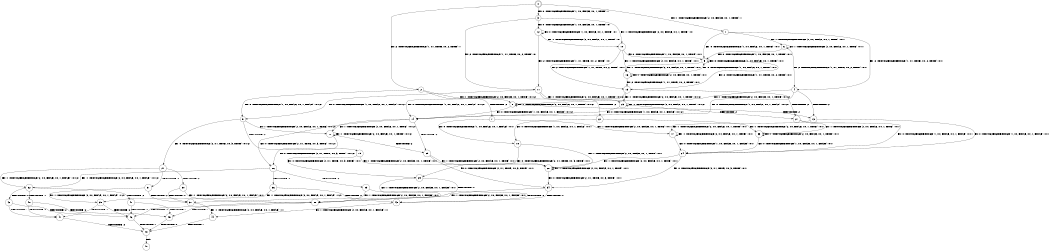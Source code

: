 digraph BCG {
size = "7, 10.5";
center = TRUE;
node [shape = circle];
0 [peripheries = 2];
0 -> 1 [label = "EX !1 !ATOMIC_EXCH_BRANCH (2, +0, FALSE, +0, 1, TRUE) !::"];
0 -> 2 [label = "EX !2 !ATOMIC_EXCH_BRANCH (1, +1, TRUE, +0, 2, TRUE) !::"];
0 -> 3 [label = "EX !0 !ATOMIC_EXCH_BRANCH (1, +0, FALSE, +0, 1, TRUE) !::"];
1 -> 4 [label = "EX !2 !ATOMIC_EXCH_BRANCH (1, +1, TRUE, +0, 2, TRUE) !:0:1:"];
1 -> 5 [label = "EX !0 !ATOMIC_EXCH_BRANCH (1, +0, FALSE, +0, 1, TRUE) !:0:1:"];
1 -> 6 [label = "EX !1 !ATOMIC_EXCH_BRANCH (2, +0, FALSE, +0, 1, TRUE) !:0:1:"];
2 -> 7 [label = "TERMINATE !2"];
2 -> 8 [label = "EX !1 !ATOMIC_EXCH_BRANCH (2, +0, FALSE, +0, 1, TRUE) !:0:1:2:"];
2 -> 9 [label = "EX !0 !ATOMIC_EXCH_BRANCH (1, +0, FALSE, +0, 1, FALSE) !:0:1:2:"];
3 -> 10 [label = "EX !1 !ATOMIC_EXCH_BRANCH (2, +0, FALSE, +0, 1, TRUE) !:0:"];
3 -> 11 [label = "EX !2 !ATOMIC_EXCH_BRANCH (1, +1, TRUE, +0, 2, TRUE) !:0:"];
3 -> 12 [label = "EX !0 !ATOMIC_EXCH_BRANCH (1, +0, FALSE, +0, 1, TRUE) !:0:"];
4 -> 13 [label = "TERMINATE !2"];
4 -> 14 [label = "EX !0 !ATOMIC_EXCH_BRANCH (1, +0, FALSE, +0, 1, FALSE) !:0:1:2:"];
4 -> 8 [label = "EX !1 !ATOMIC_EXCH_BRANCH (2, +0, FALSE, +0, 1, TRUE) !:0:1:2:"];
5 -> 15 [label = "EX !2 !ATOMIC_EXCH_BRANCH (1, +1, TRUE, +0, 2, TRUE) !:0:1:"];
5 -> 16 [label = "EX !1 !ATOMIC_EXCH_BRANCH (2, +0, FALSE, +0, 1, TRUE) !:0:1:"];
5 -> 5 [label = "EX !0 !ATOMIC_EXCH_BRANCH (1, +0, FALSE, +0, 1, TRUE) !:0:1:"];
6 -> 4 [label = "EX !2 !ATOMIC_EXCH_BRANCH (1, +1, TRUE, +0, 2, TRUE) !:0:1:"];
6 -> 5 [label = "EX !0 !ATOMIC_EXCH_BRANCH (1, +0, FALSE, +0, 1, TRUE) !:0:1:"];
6 -> 6 [label = "EX !1 !ATOMIC_EXCH_BRANCH (2, +0, FALSE, +0, 1, TRUE) !:0:1:"];
7 -> 17 [label = "EX !1 !ATOMIC_EXCH_BRANCH (2, +0, FALSE, +0, 1, TRUE) !:0:1:"];
7 -> 18 [label = "EX !0 !ATOMIC_EXCH_BRANCH (1, +0, FALSE, +0, 1, FALSE) !:0:1:"];
8 -> 13 [label = "TERMINATE !2"];
8 -> 14 [label = "EX !0 !ATOMIC_EXCH_BRANCH (1, +0, FALSE, +0, 1, FALSE) !:0:1:2:"];
8 -> 8 [label = "EX !1 !ATOMIC_EXCH_BRANCH (2, +0, FALSE, +0, 1, TRUE) !:0:1:2:"];
9 -> 19 [label = "TERMINATE !2"];
9 -> 20 [label = "EX !1 !ATOMIC_EXCH_BRANCH (2, +0, FALSE, +0, 1, TRUE) !:0:1:2:"];
9 -> 21 [label = "EX !0 !ATOMIC_EXCH_BRANCH (2, +1, TRUE, +0, 3, TRUE) !:0:1:2:"];
10 -> 15 [label = "EX !2 !ATOMIC_EXCH_BRANCH (1, +1, TRUE, +0, 2, TRUE) !:0:1:"];
10 -> 16 [label = "EX !1 !ATOMIC_EXCH_BRANCH (2, +0, FALSE, +0, 1, TRUE) !:0:1:"];
10 -> 5 [label = "EX !0 !ATOMIC_EXCH_BRANCH (1, +0, FALSE, +0, 1, TRUE) !:0:1:"];
11 -> 22 [label = "TERMINATE !2"];
11 -> 23 [label = "EX !1 !ATOMIC_EXCH_BRANCH (2, +0, FALSE, +0, 1, TRUE) !:0:1:2:"];
11 -> 9 [label = "EX !0 !ATOMIC_EXCH_BRANCH (1, +0, FALSE, +0, 1, FALSE) !:0:1:2:"];
12 -> 10 [label = "EX !1 !ATOMIC_EXCH_BRANCH (2, +0, FALSE, +0, 1, TRUE) !:0:"];
12 -> 11 [label = "EX !2 !ATOMIC_EXCH_BRANCH (1, +1, TRUE, +0, 2, TRUE) !:0:"];
12 -> 12 [label = "EX !0 !ATOMIC_EXCH_BRANCH (1, +0, FALSE, +0, 1, TRUE) !:0:"];
13 -> 24 [label = "EX !0 !ATOMIC_EXCH_BRANCH (1, +0, FALSE, +0, 1, FALSE) !:0:1:"];
13 -> 17 [label = "EX !1 !ATOMIC_EXCH_BRANCH (2, +0, FALSE, +0, 1, TRUE) !:0:1:"];
14 -> 25 [label = "TERMINATE !2"];
14 -> 20 [label = "EX !1 !ATOMIC_EXCH_BRANCH (2, +0, FALSE, +0, 1, TRUE) !:0:1:2:"];
14 -> 26 [label = "EX !0 !ATOMIC_EXCH_BRANCH (2, +1, TRUE, +0, 3, TRUE) !:0:1:2:"];
15 -> 27 [label = "TERMINATE !2"];
15 -> 23 [label = "EX !1 !ATOMIC_EXCH_BRANCH (2, +0, FALSE, +0, 1, TRUE) !:0:1:2:"];
15 -> 14 [label = "EX !0 !ATOMIC_EXCH_BRANCH (1, +0, FALSE, +0, 1, FALSE) !:0:1:2:"];
16 -> 15 [label = "EX !2 !ATOMIC_EXCH_BRANCH (1, +1, TRUE, +0, 2, TRUE) !:0:1:"];
16 -> 16 [label = "EX !1 !ATOMIC_EXCH_BRANCH (2, +0, FALSE, +0, 1, TRUE) !:0:1:"];
16 -> 5 [label = "EX !0 !ATOMIC_EXCH_BRANCH (1, +0, FALSE, +0, 1, TRUE) !:0:1:"];
17 -> 24 [label = "EX !0 !ATOMIC_EXCH_BRANCH (1, +0, FALSE, +0, 1, FALSE) !:0:1:"];
17 -> 17 [label = "EX !1 !ATOMIC_EXCH_BRANCH (2, +0, FALSE, +0, 1, TRUE) !:0:1:"];
18 -> 28 [label = "EX !1 !ATOMIC_EXCH_BRANCH (2, +0, FALSE, +0, 1, TRUE) !:0:1:"];
18 -> 29 [label = "EX !0 !ATOMIC_EXCH_BRANCH (2, +1, TRUE, +0, 3, TRUE) !:0:1:"];
19 -> 28 [label = "EX !1 !ATOMIC_EXCH_BRANCH (2, +0, FALSE, +0, 1, TRUE) !:0:1:"];
19 -> 29 [label = "EX !0 !ATOMIC_EXCH_BRANCH (2, +1, TRUE, +0, 3, TRUE) !:0:1:"];
20 -> 25 [label = "TERMINATE !2"];
20 -> 20 [label = "EX !1 !ATOMIC_EXCH_BRANCH (2, +0, FALSE, +0, 1, TRUE) !:0:1:2:"];
20 -> 26 [label = "EX !0 !ATOMIC_EXCH_BRANCH (2, +1, TRUE, +0, 3, TRUE) !:0:1:2:"];
21 -> 30 [label = "TERMINATE !2"];
21 -> 31 [label = "TERMINATE !0"];
21 -> 32 [label = "EX !1 !ATOMIC_EXCH_BRANCH (2, +0, FALSE, +0, 1, FALSE) !:0:1:2:"];
22 -> 33 [label = "EX !1 !ATOMIC_EXCH_BRANCH (2, +0, FALSE, +0, 1, TRUE) !:0:1:"];
22 -> 18 [label = "EX !0 !ATOMIC_EXCH_BRANCH (1, +0, FALSE, +0, 1, FALSE) !:0:1:"];
23 -> 27 [label = "TERMINATE !2"];
23 -> 23 [label = "EX !1 !ATOMIC_EXCH_BRANCH (2, +0, FALSE, +0, 1, TRUE) !:0:1:2:"];
23 -> 14 [label = "EX !0 !ATOMIC_EXCH_BRANCH (1, +0, FALSE, +0, 1, FALSE) !:0:1:2:"];
24 -> 28 [label = "EX !1 !ATOMIC_EXCH_BRANCH (2, +0, FALSE, +0, 1, TRUE) !:0:1:"];
24 -> 34 [label = "EX !0 !ATOMIC_EXCH_BRANCH (2, +1, TRUE, +0, 3, TRUE) !:0:1:"];
25 -> 28 [label = "EX !1 !ATOMIC_EXCH_BRANCH (2, +0, FALSE, +0, 1, TRUE) !:0:1:"];
25 -> 34 [label = "EX !0 !ATOMIC_EXCH_BRANCH (2, +1, TRUE, +0, 3, TRUE) !:0:1:"];
26 -> 35 [label = "TERMINATE !2"];
26 -> 36 [label = "TERMINATE !0"];
26 -> 32 [label = "EX !1 !ATOMIC_EXCH_BRANCH (2, +0, FALSE, +0, 1, FALSE) !:0:1:2:"];
27 -> 33 [label = "EX !1 !ATOMIC_EXCH_BRANCH (2, +0, FALSE, +0, 1, TRUE) !:0:1:"];
27 -> 24 [label = "EX !0 !ATOMIC_EXCH_BRANCH (1, +0, FALSE, +0, 1, FALSE) !:0:1:"];
28 -> 28 [label = "EX !1 !ATOMIC_EXCH_BRANCH (2, +0, FALSE, +0, 1, TRUE) !:0:1:"];
28 -> 34 [label = "EX !0 !ATOMIC_EXCH_BRANCH (2, +1, TRUE, +0, 3, TRUE) !:0:1:"];
29 -> 37 [label = "TERMINATE !0"];
29 -> 38 [label = "EX !1 !ATOMIC_EXCH_BRANCH (2, +0, FALSE, +0, 1, FALSE) !:0:1:"];
30 -> 37 [label = "TERMINATE !0"];
30 -> 38 [label = "EX !1 !ATOMIC_EXCH_BRANCH (2, +0, FALSE, +0, 1, FALSE) !:0:1:"];
31 -> 37 [label = "TERMINATE !2"];
31 -> 39 [label = "EX !1 !ATOMIC_EXCH_BRANCH (2, +0, FALSE, +0, 1, FALSE) !:1:2:"];
32 -> 40 [label = "TERMINATE !1"];
32 -> 41 [label = "TERMINATE !2"];
32 -> 42 [label = "TERMINATE !0"];
33 -> 33 [label = "EX !1 !ATOMIC_EXCH_BRANCH (2, +0, FALSE, +0, 1, TRUE) !:0:1:"];
33 -> 24 [label = "EX !0 !ATOMIC_EXCH_BRANCH (1, +0, FALSE, +0, 1, FALSE) !:0:1:"];
34 -> 43 [label = "TERMINATE !0"];
34 -> 38 [label = "EX !1 !ATOMIC_EXCH_BRANCH (2, +0, FALSE, +0, 1, FALSE) !:0:1:"];
35 -> 43 [label = "TERMINATE !0"];
35 -> 38 [label = "EX !1 !ATOMIC_EXCH_BRANCH (2, +0, FALSE, +0, 1, FALSE) !:0:1:"];
36 -> 43 [label = "TERMINATE !2"];
36 -> 39 [label = "EX !1 !ATOMIC_EXCH_BRANCH (2, +0, FALSE, +0, 1, FALSE) !:1:2:"];
37 -> 44 [label = "EX !1 !ATOMIC_EXCH_BRANCH (2, +0, FALSE, +0, 1, FALSE) !:1:"];
38 -> 45 [label = "TERMINATE !1"];
38 -> 46 [label = "TERMINATE !0"];
39 -> 47 [label = "TERMINATE !1"];
39 -> 46 [label = "TERMINATE !2"];
40 -> 45 [label = "TERMINATE !2"];
40 -> 47 [label = "TERMINATE !0"];
41 -> 45 [label = "TERMINATE !1"];
41 -> 46 [label = "TERMINATE !0"];
42 -> 47 [label = "TERMINATE !1"];
42 -> 46 [label = "TERMINATE !2"];
43 -> 44 [label = "EX !1 !ATOMIC_EXCH_BRANCH (2, +0, FALSE, +0, 1, FALSE) !:1:"];
44 -> 48 [label = "TERMINATE !1"];
45 -> 48 [label = "TERMINATE !0"];
46 -> 48 [label = "TERMINATE !1"];
47 -> 48 [label = "TERMINATE !2"];
48 -> 49 [label = "exit"];
}
